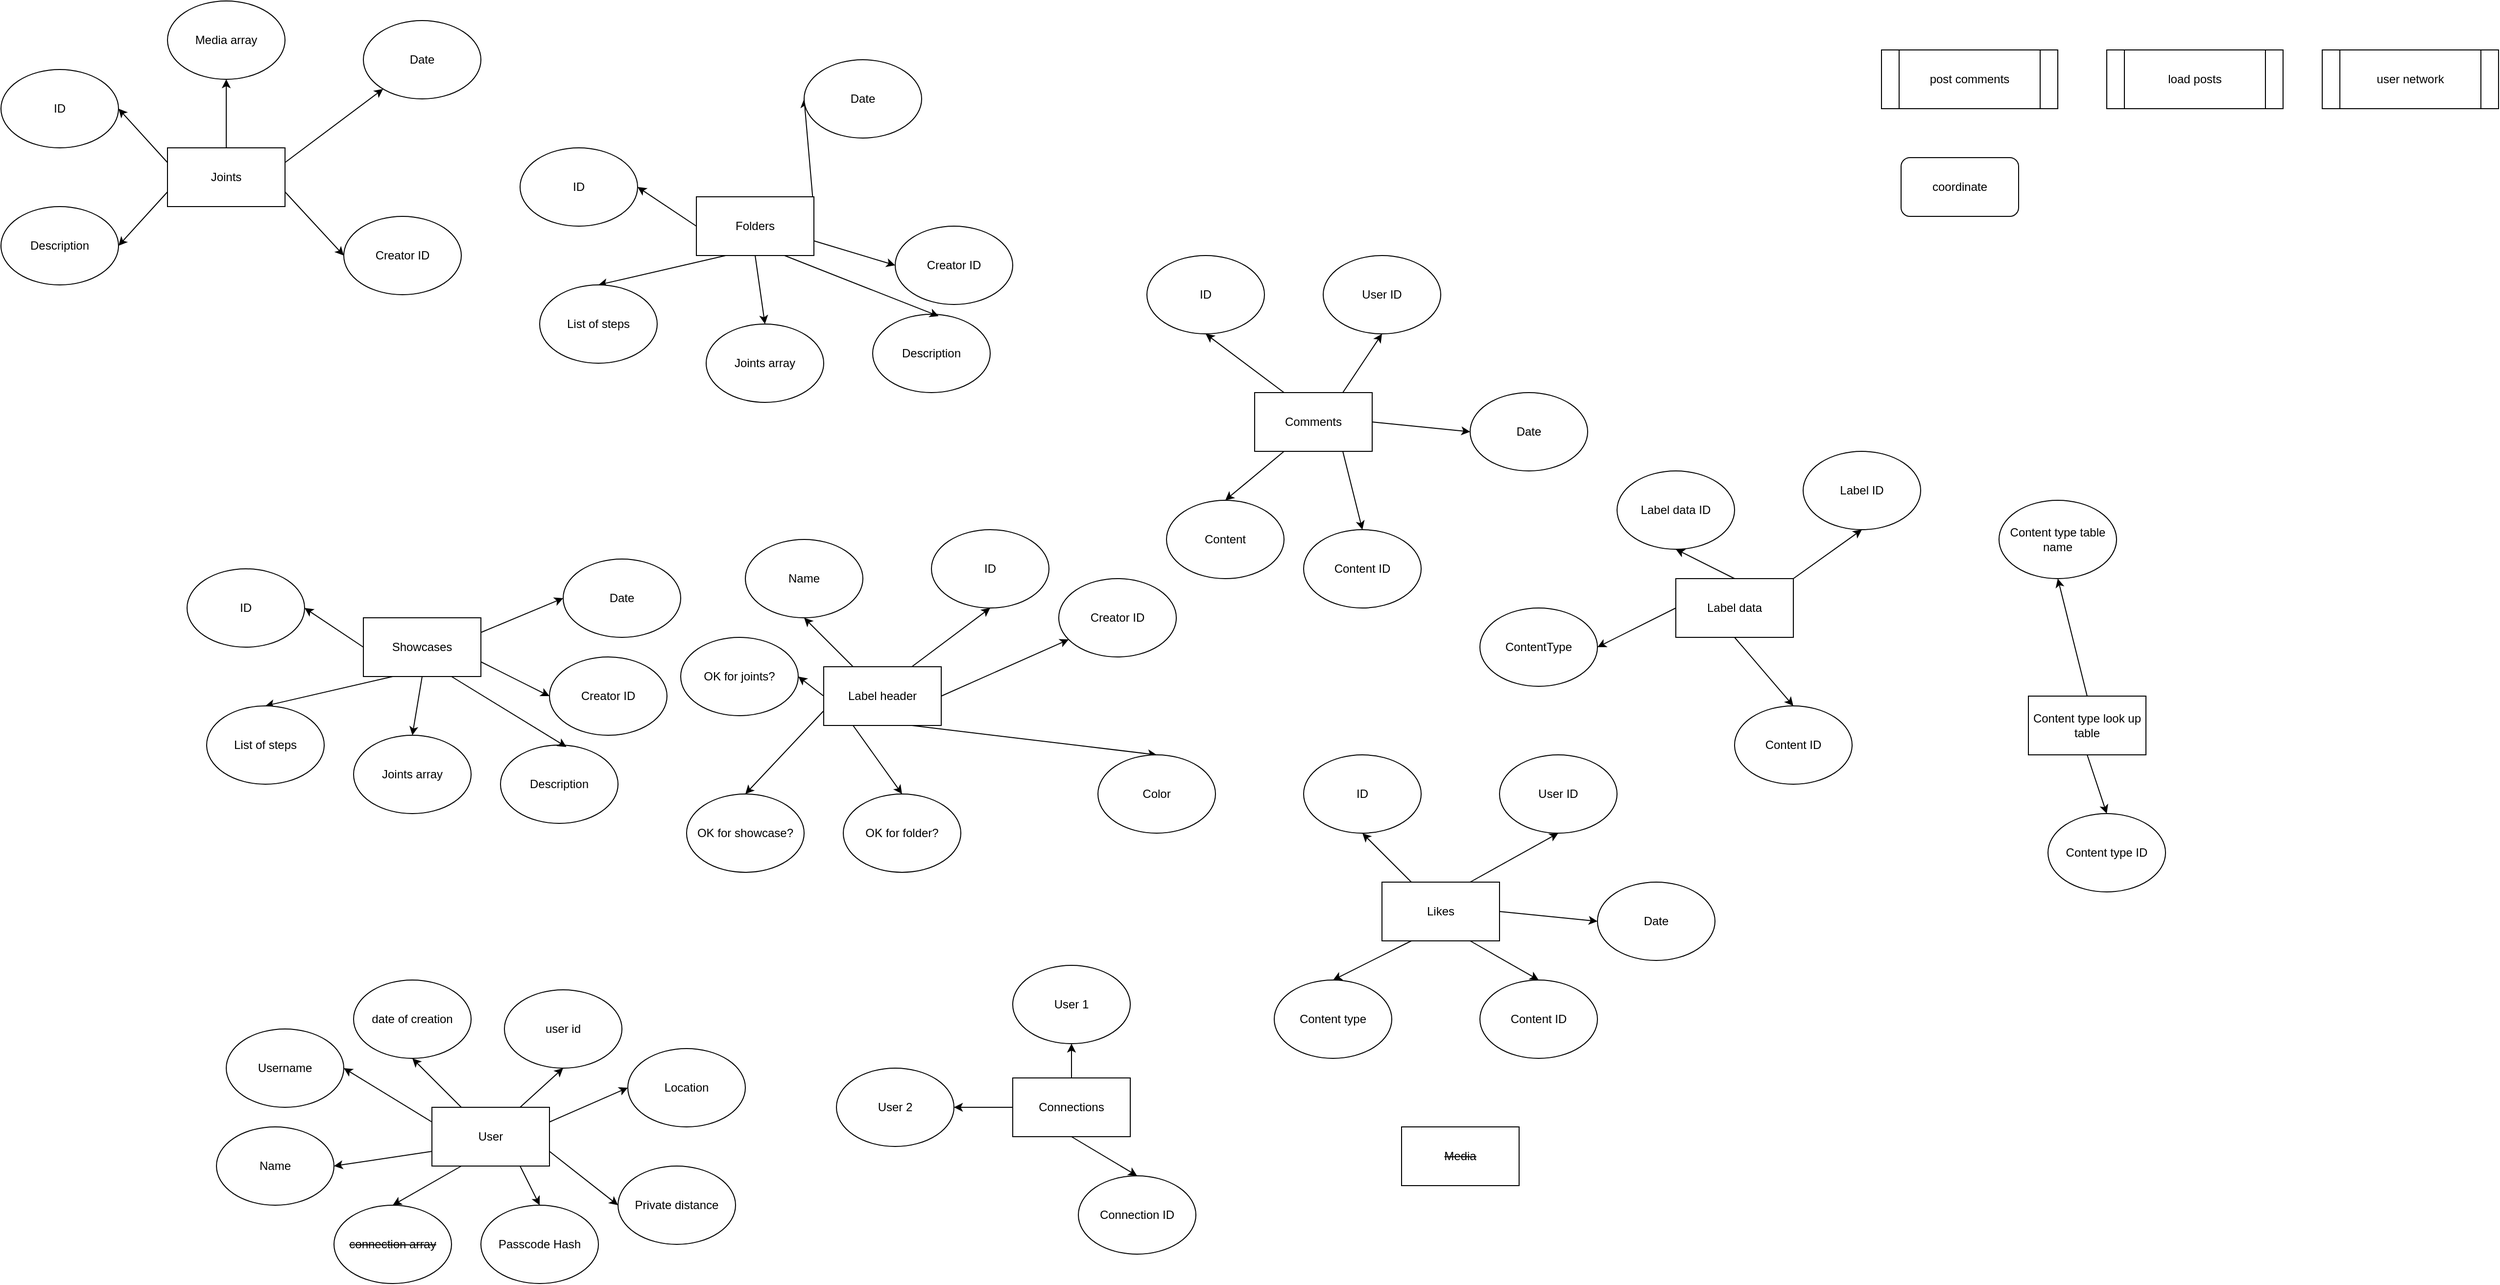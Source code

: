 <mxfile version="27.0.6">
  <diagram id="C5RBs43oDa-KdzZeNtuy" name="Page-1">
    <mxGraphModel dx="1975" dy="1920" grid="1" gridSize="10" guides="1" tooltips="1" connect="1" arrows="1" fold="1" page="1" pageScale="1" pageWidth="827" pageHeight="1169" math="0" shadow="0">
      <root>
        <mxCell id="WIyWlLk6GJQsqaUBKTNV-0" />
        <mxCell id="WIyWlLk6GJQsqaUBKTNV-1" parent="WIyWlLk6GJQsqaUBKTNV-0" />
        <mxCell id="KM4ZaIcSySpSmgN7gL_V-81" style="edgeStyle=none;shape=connector;rounded=0;orthogonalLoop=1;jettySize=auto;html=1;exitX=1;exitY=0.75;exitDx=0;exitDy=0;entryX=0;entryY=0.5;entryDx=0;entryDy=0;strokeColor=default;align=center;verticalAlign=middle;fontFamily=Helvetica;fontSize=11;fontColor=default;labelBackgroundColor=default;endArrow=classic;" parent="WIyWlLk6GJQsqaUBKTNV-1" source="A2ExsAEQFThplT-EuYZs-0" target="KM4ZaIcSySpSmgN7gL_V-61" edge="1">
          <mxGeometry relative="1" as="geometry" />
        </mxCell>
        <mxCell id="KM4ZaIcSySpSmgN7gL_V-83" style="edgeStyle=none;shape=connector;rounded=0;orthogonalLoop=1;jettySize=auto;html=1;exitX=0;exitY=0.25;exitDx=0;exitDy=0;entryX=1;entryY=0.5;entryDx=0;entryDy=0;strokeColor=default;align=center;verticalAlign=middle;fontFamily=Helvetica;fontSize=11;fontColor=default;labelBackgroundColor=default;endArrow=classic;" parent="WIyWlLk6GJQsqaUBKTNV-1" source="A2ExsAEQFThplT-EuYZs-0" target="KM4ZaIcSySpSmgN7gL_V-79" edge="1">
          <mxGeometry relative="1" as="geometry" />
        </mxCell>
        <mxCell id="KM4ZaIcSySpSmgN7gL_V-84" style="edgeStyle=none;shape=connector;rounded=0;orthogonalLoop=1;jettySize=auto;html=1;exitX=0;exitY=0.75;exitDx=0;exitDy=0;entryX=1;entryY=0.5;entryDx=0;entryDy=0;strokeColor=default;align=center;verticalAlign=middle;fontFamily=Helvetica;fontSize=11;fontColor=default;labelBackgroundColor=default;endArrow=classic;" parent="WIyWlLk6GJQsqaUBKTNV-1" source="A2ExsAEQFThplT-EuYZs-0" target="KM4ZaIcSySpSmgN7gL_V-64" edge="1">
          <mxGeometry relative="1" as="geometry" />
        </mxCell>
        <mxCell id="KM4ZaIcSySpSmgN7gL_V-85" style="edgeStyle=none;shape=connector;rounded=0;orthogonalLoop=1;jettySize=auto;html=1;exitX=0.5;exitY=0;exitDx=0;exitDy=0;entryX=0.5;entryY=1;entryDx=0;entryDy=0;strokeColor=default;align=center;verticalAlign=middle;fontFamily=Helvetica;fontSize=11;fontColor=default;labelBackgroundColor=default;endArrow=classic;" parent="WIyWlLk6GJQsqaUBKTNV-1" source="A2ExsAEQFThplT-EuYZs-0" target="KM4ZaIcSySpSmgN7gL_V-77" edge="1">
          <mxGeometry relative="1" as="geometry" />
        </mxCell>
        <mxCell id="ByT4oG48vCbOOp5YXLyQ-1" style="rounded=0;orthogonalLoop=1;jettySize=auto;html=1;exitX=1;exitY=0.25;exitDx=0;exitDy=0;" edge="1" parent="WIyWlLk6GJQsqaUBKTNV-1" source="A2ExsAEQFThplT-EuYZs-0" target="ByT4oG48vCbOOp5YXLyQ-0">
          <mxGeometry relative="1" as="geometry" />
        </mxCell>
        <mxCell id="A2ExsAEQFThplT-EuYZs-0" value="&lt;div&gt;Joints&lt;/div&gt;" style="rounded=0;whiteSpace=wrap;html=1;" parent="WIyWlLk6GJQsqaUBKTNV-1" vertex="1">
          <mxGeometry x="-110" y="-290" width="120" height="60" as="geometry" />
        </mxCell>
        <mxCell id="KM4ZaIcSySpSmgN7gL_V-29" style="edgeStyle=none;shape=connector;rounded=0;orthogonalLoop=1;jettySize=auto;html=1;exitX=0.25;exitY=1;exitDx=0;exitDy=0;entryX=0.5;entryY=0;entryDx=0;entryDy=0;strokeColor=default;align=center;verticalAlign=middle;fontFamily=Helvetica;fontSize=11;fontColor=default;labelBackgroundColor=default;endArrow=classic;" parent="WIyWlLk6GJQsqaUBKTNV-1" source="A2ExsAEQFThplT-EuYZs-1" target="KM4ZaIcSySpSmgN7gL_V-24" edge="1">
          <mxGeometry relative="1" as="geometry" />
        </mxCell>
        <mxCell id="KM4ZaIcSySpSmgN7gL_V-33" style="edgeStyle=none;shape=connector;rounded=0;orthogonalLoop=1;jettySize=auto;html=1;exitX=0;exitY=0.5;exitDx=0;exitDy=0;entryX=1;entryY=0.5;entryDx=0;entryDy=0;strokeColor=default;align=center;verticalAlign=middle;fontFamily=Helvetica;fontSize=11;fontColor=default;labelBackgroundColor=default;endArrow=classic;" parent="WIyWlLk6GJQsqaUBKTNV-1" source="A2ExsAEQFThplT-EuYZs-1" target="KM4ZaIcSySpSmgN7gL_V-31" edge="1">
          <mxGeometry relative="1" as="geometry" />
        </mxCell>
        <mxCell id="KM4ZaIcSySpSmgN7gL_V-34" style="edgeStyle=none;shape=connector;rounded=0;orthogonalLoop=1;jettySize=auto;html=1;exitX=1;exitY=0.75;exitDx=0;exitDy=0;entryX=0;entryY=0.5;entryDx=0;entryDy=0;strokeColor=default;align=center;verticalAlign=middle;fontFamily=Helvetica;fontSize=11;fontColor=default;labelBackgroundColor=default;endArrow=classic;" parent="WIyWlLk6GJQsqaUBKTNV-1" source="A2ExsAEQFThplT-EuYZs-1" target="KM4ZaIcSySpSmgN7gL_V-32" edge="1">
          <mxGeometry relative="1" as="geometry" />
        </mxCell>
        <mxCell id="KM4ZaIcSySpSmgN7gL_V-38" style="edgeStyle=none;shape=connector;rounded=0;orthogonalLoop=1;jettySize=auto;html=1;exitX=0.5;exitY=1;exitDx=0;exitDy=0;entryX=0.5;entryY=0;entryDx=0;entryDy=0;strokeColor=default;align=center;verticalAlign=middle;fontFamily=Helvetica;fontSize=11;fontColor=default;labelBackgroundColor=default;endArrow=classic;" parent="WIyWlLk6GJQsqaUBKTNV-1" source="A2ExsAEQFThplT-EuYZs-1" target="KM4ZaIcSySpSmgN7gL_V-35" edge="1">
          <mxGeometry relative="1" as="geometry" />
        </mxCell>
        <mxCell id="KM4ZaIcSySpSmgN7gL_V-59" style="edgeStyle=none;shape=connector;rounded=0;orthogonalLoop=1;jettySize=auto;html=1;exitX=1;exitY=0.25;exitDx=0;exitDy=0;entryX=0;entryY=0.5;entryDx=0;entryDy=0;strokeColor=default;align=center;verticalAlign=middle;fontFamily=Helvetica;fontSize=11;fontColor=default;labelBackgroundColor=default;endArrow=classic;" parent="WIyWlLk6GJQsqaUBKTNV-1" source="A2ExsAEQFThplT-EuYZs-1" target="KM4ZaIcSySpSmgN7gL_V-58" edge="1">
          <mxGeometry relative="1" as="geometry" />
        </mxCell>
        <mxCell id="A2ExsAEQFThplT-EuYZs-1" value="Folders" style="rounded=0;whiteSpace=wrap;html=1;" parent="WIyWlLk6GJQsqaUBKTNV-1" vertex="1">
          <mxGeometry x="430" y="-240" width="120" height="60" as="geometry" />
        </mxCell>
        <mxCell id="A2ExsAEQFThplT-EuYZs-40" style="edgeStyle=none;shape=connector;rounded=0;orthogonalLoop=1;jettySize=auto;html=1;exitX=0.25;exitY=0;exitDx=0;exitDy=0;entryX=0.5;entryY=1;entryDx=0;entryDy=0;strokeColor=default;align=center;verticalAlign=middle;fontFamily=Helvetica;fontSize=11;fontColor=default;labelBackgroundColor=default;endArrow=classic;" parent="WIyWlLk6GJQsqaUBKTNV-1" source="A2ExsAEQFThplT-EuYZs-2" target="A2ExsAEQFThplT-EuYZs-39" edge="1">
          <mxGeometry relative="1" as="geometry" />
        </mxCell>
        <mxCell id="A2ExsAEQFThplT-EuYZs-41" style="edgeStyle=none;shape=connector;rounded=0;orthogonalLoop=1;jettySize=auto;html=1;exitX=0.75;exitY=0;exitDx=0;exitDy=0;entryX=0.5;entryY=1;entryDx=0;entryDy=0;strokeColor=default;align=center;verticalAlign=middle;fontFamily=Helvetica;fontSize=11;fontColor=default;labelBackgroundColor=default;endArrow=classic;" parent="WIyWlLk6GJQsqaUBKTNV-1" source="A2ExsAEQFThplT-EuYZs-2" target="A2ExsAEQFThplT-EuYZs-34" edge="1">
          <mxGeometry relative="1" as="geometry" />
        </mxCell>
        <mxCell id="A2ExsAEQFThplT-EuYZs-46" style="edgeStyle=none;shape=connector;rounded=0;orthogonalLoop=1;jettySize=auto;html=1;exitX=1;exitY=0.5;exitDx=0;exitDy=0;strokeColor=default;align=center;verticalAlign=middle;fontFamily=Helvetica;fontSize=11;fontColor=default;labelBackgroundColor=default;endArrow=classic;" parent="WIyWlLk6GJQsqaUBKTNV-1" source="A2ExsAEQFThplT-EuYZs-2" target="A2ExsAEQFThplT-EuYZs-45" edge="1">
          <mxGeometry relative="1" as="geometry" />
        </mxCell>
        <mxCell id="wME0v2uTDR8dfPxfCVtw-1" style="rounded=0;orthogonalLoop=1;jettySize=auto;html=1;exitX=0.25;exitY=1;exitDx=0;exitDy=0;entryX=0.5;entryY=0;entryDx=0;entryDy=0;" parent="WIyWlLk6GJQsqaUBKTNV-1" source="A2ExsAEQFThplT-EuYZs-2" target="wME0v2uTDR8dfPxfCVtw-0" edge="1">
          <mxGeometry relative="1" as="geometry" />
        </mxCell>
        <mxCell id="ByT4oG48vCbOOp5YXLyQ-15" style="edgeStyle=none;shape=connector;rounded=0;orthogonalLoop=1;jettySize=auto;html=1;exitX=0.75;exitY=1;exitDx=0;exitDy=0;entryX=0.5;entryY=0;entryDx=0;entryDy=0;strokeColor=default;align=center;verticalAlign=middle;fontFamily=Helvetica;fontSize=11;fontColor=default;labelBackgroundColor=default;endArrow=classic;" edge="1" parent="WIyWlLk6GJQsqaUBKTNV-1" source="A2ExsAEQFThplT-EuYZs-2" target="ByT4oG48vCbOOp5YXLyQ-14">
          <mxGeometry relative="1" as="geometry" />
        </mxCell>
        <mxCell id="ByT4oG48vCbOOp5YXLyQ-17" style="edgeStyle=none;shape=connector;rounded=0;orthogonalLoop=1;jettySize=auto;html=1;exitX=0;exitY=0.75;exitDx=0;exitDy=0;entryX=0.5;entryY=0;entryDx=0;entryDy=0;strokeColor=default;align=center;verticalAlign=middle;fontFamily=Helvetica;fontSize=11;fontColor=default;labelBackgroundColor=default;endArrow=classic;" edge="1" parent="WIyWlLk6GJQsqaUBKTNV-1" source="A2ExsAEQFThplT-EuYZs-2" target="ByT4oG48vCbOOp5YXLyQ-16">
          <mxGeometry relative="1" as="geometry" />
        </mxCell>
        <mxCell id="ByT4oG48vCbOOp5YXLyQ-19" style="edgeStyle=none;shape=connector;rounded=0;orthogonalLoop=1;jettySize=auto;html=1;exitX=0;exitY=0.5;exitDx=0;exitDy=0;entryX=1;entryY=0.5;entryDx=0;entryDy=0;strokeColor=default;align=center;verticalAlign=middle;fontFamily=Helvetica;fontSize=11;fontColor=default;labelBackgroundColor=default;endArrow=classic;" edge="1" parent="WIyWlLk6GJQsqaUBKTNV-1" source="A2ExsAEQFThplT-EuYZs-2" target="ByT4oG48vCbOOp5YXLyQ-18">
          <mxGeometry relative="1" as="geometry" />
        </mxCell>
        <mxCell id="A2ExsAEQFThplT-EuYZs-2" value="Label header" style="rounded=0;whiteSpace=wrap;html=1;" parent="WIyWlLk6GJQsqaUBKTNV-1" vertex="1">
          <mxGeometry x="560" y="240" width="120" height="60" as="geometry" />
        </mxCell>
        <mxCell id="A2ExsAEQFThplT-EuYZs-11" style="rounded=0;orthogonalLoop=1;jettySize=auto;html=1;exitX=0.75;exitY=1;exitDx=0;exitDy=0;entryX=0.5;entryY=0;entryDx=0;entryDy=0;" parent="WIyWlLk6GJQsqaUBKTNV-1" source="A2ExsAEQFThplT-EuYZs-3" target="A2ExsAEQFThplT-EuYZs-10" edge="1">
          <mxGeometry relative="1" as="geometry" />
        </mxCell>
        <mxCell id="A2ExsAEQFThplT-EuYZs-13" style="edgeStyle=none;shape=connector;rounded=0;orthogonalLoop=1;jettySize=auto;html=1;exitX=1;exitY=0.75;exitDx=0;exitDy=0;entryX=0;entryY=0.5;entryDx=0;entryDy=0;strokeColor=default;align=center;verticalAlign=middle;fontFamily=Helvetica;fontSize=11;fontColor=default;labelBackgroundColor=default;endArrow=classic;" parent="WIyWlLk6GJQsqaUBKTNV-1" source="A2ExsAEQFThplT-EuYZs-3" target="A2ExsAEQFThplT-EuYZs-12" edge="1">
          <mxGeometry relative="1" as="geometry" />
        </mxCell>
        <mxCell id="A2ExsAEQFThplT-EuYZs-16" style="edgeStyle=none;shape=connector;rounded=0;orthogonalLoop=1;jettySize=auto;html=1;exitX=0.75;exitY=0;exitDx=0;exitDy=0;entryX=0.5;entryY=1;entryDx=0;entryDy=0;strokeColor=default;align=center;verticalAlign=middle;fontFamily=Helvetica;fontSize=11;fontColor=default;labelBackgroundColor=default;endArrow=classic;" parent="WIyWlLk6GJQsqaUBKTNV-1" source="A2ExsAEQFThplT-EuYZs-3" target="A2ExsAEQFThplT-EuYZs-15" edge="1">
          <mxGeometry relative="1" as="geometry" />
        </mxCell>
        <mxCell id="A2ExsAEQFThplT-EuYZs-18" style="edgeStyle=none;shape=connector;rounded=0;orthogonalLoop=1;jettySize=auto;html=1;exitX=0.25;exitY=0;exitDx=0;exitDy=0;entryX=0.5;entryY=1;entryDx=0;entryDy=0;strokeColor=default;align=center;verticalAlign=middle;fontFamily=Helvetica;fontSize=11;fontColor=default;labelBackgroundColor=default;endArrow=classic;" parent="WIyWlLk6GJQsqaUBKTNV-1" source="A2ExsAEQFThplT-EuYZs-3" target="A2ExsAEQFThplT-EuYZs-17" edge="1">
          <mxGeometry relative="1" as="geometry" />
        </mxCell>
        <mxCell id="A2ExsAEQFThplT-EuYZs-20" style="edgeStyle=none;shape=connector;rounded=0;orthogonalLoop=1;jettySize=auto;html=1;exitX=0.25;exitY=1;exitDx=0;exitDy=0;entryX=0.5;entryY=0;entryDx=0;entryDy=0;strokeColor=default;align=center;verticalAlign=middle;fontFamily=Helvetica;fontSize=11;fontColor=default;labelBackgroundColor=default;endArrow=classic;" parent="WIyWlLk6GJQsqaUBKTNV-1" source="A2ExsAEQFThplT-EuYZs-3" target="A2ExsAEQFThplT-EuYZs-19" edge="1">
          <mxGeometry relative="1" as="geometry" />
        </mxCell>
        <mxCell id="A2ExsAEQFThplT-EuYZs-22" style="edgeStyle=none;shape=connector;rounded=0;orthogonalLoop=1;jettySize=auto;html=1;exitX=1;exitY=0.25;exitDx=0;exitDy=0;entryX=0;entryY=0.5;entryDx=0;entryDy=0;strokeColor=default;align=center;verticalAlign=middle;fontFamily=Helvetica;fontSize=11;fontColor=default;labelBackgroundColor=default;endArrow=classic;" parent="WIyWlLk6GJQsqaUBKTNV-1" source="A2ExsAEQFThplT-EuYZs-3" target="A2ExsAEQFThplT-EuYZs-21" edge="1">
          <mxGeometry relative="1" as="geometry" />
        </mxCell>
        <mxCell id="A2ExsAEQFThplT-EuYZs-24" style="edgeStyle=none;shape=connector;rounded=0;orthogonalLoop=1;jettySize=auto;html=1;exitX=0;exitY=0.25;exitDx=0;exitDy=0;entryX=1;entryY=0.5;entryDx=0;entryDy=0;strokeColor=default;align=center;verticalAlign=middle;fontFamily=Helvetica;fontSize=11;fontColor=default;labelBackgroundColor=default;endArrow=classic;" parent="WIyWlLk6GJQsqaUBKTNV-1" source="A2ExsAEQFThplT-EuYZs-3" target="A2ExsAEQFThplT-EuYZs-23" edge="1">
          <mxGeometry relative="1" as="geometry" />
        </mxCell>
        <mxCell id="A2ExsAEQFThplT-EuYZs-26" style="edgeStyle=none;shape=connector;rounded=0;orthogonalLoop=1;jettySize=auto;html=1;exitX=0;exitY=0.75;exitDx=0;exitDy=0;entryX=1;entryY=0.5;entryDx=0;entryDy=0;strokeColor=default;align=center;verticalAlign=middle;fontFamily=Helvetica;fontSize=11;fontColor=default;labelBackgroundColor=default;endArrow=classic;" parent="WIyWlLk6GJQsqaUBKTNV-1" source="A2ExsAEQFThplT-EuYZs-3" target="A2ExsAEQFThplT-EuYZs-25" edge="1">
          <mxGeometry relative="1" as="geometry" />
        </mxCell>
        <mxCell id="A2ExsAEQFThplT-EuYZs-3" value="User" style="rounded=0;whiteSpace=wrap;html=1;" parent="WIyWlLk6GJQsqaUBKTNV-1" vertex="1">
          <mxGeometry x="160" y="690" width="120" height="60" as="geometry" />
        </mxCell>
        <mxCell id="A2ExsAEQFThplT-EuYZs-31" style="edgeStyle=none;shape=connector;rounded=0;orthogonalLoop=1;jettySize=auto;html=1;exitX=0;exitY=0.5;exitDx=0;exitDy=0;entryX=1;entryY=0.5;entryDx=0;entryDy=0;strokeColor=default;align=center;verticalAlign=middle;fontFamily=Helvetica;fontSize=11;fontColor=default;labelBackgroundColor=default;endArrow=classic;" parent="WIyWlLk6GJQsqaUBKTNV-1" source="A2ExsAEQFThplT-EuYZs-4" target="A2ExsAEQFThplT-EuYZs-28" edge="1">
          <mxGeometry relative="1" as="geometry" />
        </mxCell>
        <mxCell id="A2ExsAEQFThplT-EuYZs-33" style="edgeStyle=none;shape=connector;rounded=0;orthogonalLoop=1;jettySize=auto;html=1;exitX=0.5;exitY=0;exitDx=0;exitDy=0;entryX=0.5;entryY=1;entryDx=0;entryDy=0;strokeColor=default;align=center;verticalAlign=middle;fontFamily=Helvetica;fontSize=11;fontColor=default;labelBackgroundColor=default;endArrow=classic;" parent="WIyWlLk6GJQsqaUBKTNV-1" source="A2ExsAEQFThplT-EuYZs-4" target="A2ExsAEQFThplT-EuYZs-27" edge="1">
          <mxGeometry relative="1" as="geometry" />
        </mxCell>
        <mxCell id="ByT4oG48vCbOOp5YXLyQ-26" style="edgeStyle=none;shape=connector;rounded=0;orthogonalLoop=1;jettySize=auto;html=1;exitX=0.5;exitY=1;exitDx=0;exitDy=0;entryX=0.5;entryY=0;entryDx=0;entryDy=0;strokeColor=default;align=center;verticalAlign=middle;fontFamily=Helvetica;fontSize=11;fontColor=default;labelBackgroundColor=default;endArrow=classic;" edge="1" parent="WIyWlLk6GJQsqaUBKTNV-1" source="A2ExsAEQFThplT-EuYZs-4" target="ByT4oG48vCbOOp5YXLyQ-25">
          <mxGeometry relative="1" as="geometry" />
        </mxCell>
        <mxCell id="A2ExsAEQFThplT-EuYZs-4" value="Connections" style="rounded=0;whiteSpace=wrap;html=1;" parent="WIyWlLk6GJQsqaUBKTNV-1" vertex="1">
          <mxGeometry x="753" y="660" width="120" height="60" as="geometry" />
        </mxCell>
        <mxCell id="A2ExsAEQFThplT-EuYZs-5" value="&lt;strike&gt;Media&lt;/strike&gt;" style="rounded=0;whiteSpace=wrap;html=1;" parent="WIyWlLk6GJQsqaUBKTNV-1" vertex="1">
          <mxGeometry x="1150" y="710" width="120" height="60" as="geometry" />
        </mxCell>
        <mxCell id="KM4ZaIcSySpSmgN7gL_V-14" style="edgeStyle=none;shape=connector;rounded=0;orthogonalLoop=1;jettySize=auto;html=1;exitX=0.75;exitY=0;exitDx=0;exitDy=0;entryX=0.5;entryY=1;entryDx=0;entryDy=0;strokeColor=default;align=center;verticalAlign=middle;fontFamily=Helvetica;fontSize=11;fontColor=default;labelBackgroundColor=default;endArrow=classic;" parent="WIyWlLk6GJQsqaUBKTNV-1" source="A2ExsAEQFThplT-EuYZs-7" target="KM4ZaIcSySpSmgN7gL_V-10" edge="1">
          <mxGeometry relative="1" as="geometry" />
        </mxCell>
        <mxCell id="KM4ZaIcSySpSmgN7gL_V-15" style="edgeStyle=none;shape=connector;rounded=0;orthogonalLoop=1;jettySize=auto;html=1;exitX=0.25;exitY=0;exitDx=0;exitDy=0;entryX=0.5;entryY=1;entryDx=0;entryDy=0;strokeColor=default;align=center;verticalAlign=middle;fontFamily=Helvetica;fontSize=11;fontColor=default;labelBackgroundColor=default;endArrow=classic;" parent="WIyWlLk6GJQsqaUBKTNV-1" source="A2ExsAEQFThplT-EuYZs-7" target="KM4ZaIcSySpSmgN7gL_V-9" edge="1">
          <mxGeometry relative="1" as="geometry" />
        </mxCell>
        <mxCell id="KM4ZaIcSySpSmgN7gL_V-16" style="edgeStyle=none;shape=connector;rounded=0;orthogonalLoop=1;jettySize=auto;html=1;exitX=0.25;exitY=1;exitDx=0;exitDy=0;entryX=0.5;entryY=0;entryDx=0;entryDy=0;strokeColor=default;align=center;verticalAlign=middle;fontFamily=Helvetica;fontSize=11;fontColor=default;labelBackgroundColor=default;endArrow=classic;" parent="WIyWlLk6GJQsqaUBKTNV-1" source="A2ExsAEQFThplT-EuYZs-7" target="KM4ZaIcSySpSmgN7gL_V-11" edge="1">
          <mxGeometry relative="1" as="geometry" />
        </mxCell>
        <mxCell id="KM4ZaIcSySpSmgN7gL_V-17" style="edgeStyle=none;shape=connector;rounded=0;orthogonalLoop=1;jettySize=auto;html=1;exitX=0.75;exitY=1;exitDx=0;exitDy=0;entryX=0.5;entryY=0;entryDx=0;entryDy=0;strokeColor=default;align=center;verticalAlign=middle;fontFamily=Helvetica;fontSize=11;fontColor=default;labelBackgroundColor=default;endArrow=classic;" parent="WIyWlLk6GJQsqaUBKTNV-1" source="A2ExsAEQFThplT-EuYZs-7" target="KM4ZaIcSySpSmgN7gL_V-12" edge="1">
          <mxGeometry relative="1" as="geometry" />
        </mxCell>
        <mxCell id="KM4ZaIcSySpSmgN7gL_V-18" style="edgeStyle=none;shape=connector;rounded=0;orthogonalLoop=1;jettySize=auto;html=1;exitX=1;exitY=0.5;exitDx=0;exitDy=0;entryX=0;entryY=0.5;entryDx=0;entryDy=0;strokeColor=default;align=center;verticalAlign=middle;fontFamily=Helvetica;fontSize=11;fontColor=default;labelBackgroundColor=default;endArrow=classic;" parent="WIyWlLk6GJQsqaUBKTNV-1" source="A2ExsAEQFThplT-EuYZs-7" target="KM4ZaIcSySpSmgN7gL_V-13" edge="1">
          <mxGeometry relative="1" as="geometry" />
        </mxCell>
        <mxCell id="A2ExsAEQFThplT-EuYZs-7" value="Comments" style="rounded=0;whiteSpace=wrap;html=1;" parent="WIyWlLk6GJQsqaUBKTNV-1" vertex="1">
          <mxGeometry x="1000" y="-40" width="120" height="60" as="geometry" />
        </mxCell>
        <mxCell id="KM4ZaIcSySpSmgN7gL_V-2" style="rounded=0;orthogonalLoop=1;jettySize=auto;html=1;exitX=0.25;exitY=0;exitDx=0;exitDy=0;entryX=0.5;entryY=1;entryDx=0;entryDy=0;" parent="WIyWlLk6GJQsqaUBKTNV-1" source="A2ExsAEQFThplT-EuYZs-8" target="A2ExsAEQFThplT-EuYZs-48" edge="1">
          <mxGeometry relative="1" as="geometry" />
        </mxCell>
        <mxCell id="KM4ZaIcSySpSmgN7gL_V-3" style="edgeStyle=none;shape=connector;rounded=0;orthogonalLoop=1;jettySize=auto;html=1;exitX=0.75;exitY=0;exitDx=0;exitDy=0;entryX=0.5;entryY=1;entryDx=0;entryDy=0;strokeColor=default;align=center;verticalAlign=middle;fontFamily=Helvetica;fontSize=11;fontColor=default;labelBackgroundColor=default;endArrow=classic;" parent="WIyWlLk6GJQsqaUBKTNV-1" source="A2ExsAEQFThplT-EuYZs-8" target="KM4ZaIcSySpSmgN7gL_V-0" edge="1">
          <mxGeometry relative="1" as="geometry" />
        </mxCell>
        <mxCell id="KM4ZaIcSySpSmgN7gL_V-6" style="edgeStyle=none;shape=connector;rounded=0;orthogonalLoop=1;jettySize=auto;html=1;exitX=1;exitY=0.5;exitDx=0;exitDy=0;entryX=0;entryY=0.5;entryDx=0;entryDy=0;strokeColor=default;align=center;verticalAlign=middle;fontFamily=Helvetica;fontSize=11;fontColor=default;labelBackgroundColor=default;endArrow=classic;" parent="WIyWlLk6GJQsqaUBKTNV-1" source="A2ExsAEQFThplT-EuYZs-8" target="KM4ZaIcSySpSmgN7gL_V-5" edge="1">
          <mxGeometry relative="1" as="geometry" />
        </mxCell>
        <mxCell id="KM4ZaIcSySpSmgN7gL_V-7" style="edgeStyle=none;shape=connector;rounded=0;orthogonalLoop=1;jettySize=auto;html=1;exitX=0.25;exitY=1;exitDx=0;exitDy=0;entryX=0.5;entryY=0;entryDx=0;entryDy=0;strokeColor=default;align=center;verticalAlign=middle;fontFamily=Helvetica;fontSize=11;fontColor=default;labelBackgroundColor=default;endArrow=classic;" parent="WIyWlLk6GJQsqaUBKTNV-1" source="A2ExsAEQFThplT-EuYZs-8" target="KM4ZaIcSySpSmgN7gL_V-4" edge="1">
          <mxGeometry relative="1" as="geometry" />
        </mxCell>
        <mxCell id="KM4ZaIcSySpSmgN7gL_V-8" style="edgeStyle=none;shape=connector;rounded=0;orthogonalLoop=1;jettySize=auto;html=1;exitX=0.75;exitY=1;exitDx=0;exitDy=0;entryX=0.5;entryY=0;entryDx=0;entryDy=0;strokeColor=default;align=center;verticalAlign=middle;fontFamily=Helvetica;fontSize=11;fontColor=default;labelBackgroundColor=default;endArrow=classic;" parent="WIyWlLk6GJQsqaUBKTNV-1" source="A2ExsAEQFThplT-EuYZs-8" target="KM4ZaIcSySpSmgN7gL_V-1" edge="1">
          <mxGeometry relative="1" as="geometry" />
        </mxCell>
        <mxCell id="A2ExsAEQFThplT-EuYZs-8" value="Likes" style="rounded=0;whiteSpace=wrap;html=1;" parent="WIyWlLk6GJQsqaUBKTNV-1" vertex="1">
          <mxGeometry x="1130" y="460" width="120" height="60" as="geometry" />
        </mxCell>
        <mxCell id="A2ExsAEQFThplT-EuYZs-10" value="Passcode Hash" style="ellipse;whiteSpace=wrap;html=1;" parent="WIyWlLk6GJQsqaUBKTNV-1" vertex="1">
          <mxGeometry x="210" y="790" width="120" height="80" as="geometry" />
        </mxCell>
        <mxCell id="A2ExsAEQFThplT-EuYZs-12" value="Private distance" style="ellipse;whiteSpace=wrap;html=1;" parent="WIyWlLk6GJQsqaUBKTNV-1" vertex="1">
          <mxGeometry x="350" y="750" width="120" height="80" as="geometry" />
        </mxCell>
        <mxCell id="A2ExsAEQFThplT-EuYZs-15" value="user id" style="ellipse;whiteSpace=wrap;html=1;" parent="WIyWlLk6GJQsqaUBKTNV-1" vertex="1">
          <mxGeometry x="234" y="570" width="120" height="80" as="geometry" />
        </mxCell>
        <mxCell id="A2ExsAEQFThplT-EuYZs-17" value="date of creation" style="ellipse;whiteSpace=wrap;html=1;" parent="WIyWlLk6GJQsqaUBKTNV-1" vertex="1">
          <mxGeometry x="80" y="560" width="120" height="80" as="geometry" />
        </mxCell>
        <mxCell id="A2ExsAEQFThplT-EuYZs-19" value="&lt;strike&gt;connection array &lt;br&gt;&lt;/strike&gt;" style="ellipse;whiteSpace=wrap;html=1;" parent="WIyWlLk6GJQsqaUBKTNV-1" vertex="1">
          <mxGeometry x="60" y="790" width="120" height="80" as="geometry" />
        </mxCell>
        <mxCell id="A2ExsAEQFThplT-EuYZs-21" value="Location" style="ellipse;whiteSpace=wrap;html=1;" parent="WIyWlLk6GJQsqaUBKTNV-1" vertex="1">
          <mxGeometry x="360" y="630" width="120" height="80" as="geometry" />
        </mxCell>
        <mxCell id="A2ExsAEQFThplT-EuYZs-23" value="Username" style="ellipse;whiteSpace=wrap;html=1;" parent="WIyWlLk6GJQsqaUBKTNV-1" vertex="1">
          <mxGeometry x="-50" y="610" width="120" height="80" as="geometry" />
        </mxCell>
        <mxCell id="A2ExsAEQFThplT-EuYZs-25" value="Name" style="ellipse;whiteSpace=wrap;html=1;" parent="WIyWlLk6GJQsqaUBKTNV-1" vertex="1">
          <mxGeometry x="-60" y="710" width="120" height="80" as="geometry" />
        </mxCell>
        <mxCell id="A2ExsAEQFThplT-EuYZs-27" value="User 1" style="ellipse;whiteSpace=wrap;html=1;" parent="WIyWlLk6GJQsqaUBKTNV-1" vertex="1">
          <mxGeometry x="753" y="545" width="120" height="80" as="geometry" />
        </mxCell>
        <mxCell id="A2ExsAEQFThplT-EuYZs-28" value="User 2" style="ellipse;whiteSpace=wrap;html=1;" parent="WIyWlLk6GJQsqaUBKTNV-1" vertex="1">
          <mxGeometry x="573" y="650" width="120" height="80" as="geometry" />
        </mxCell>
        <mxCell id="A2ExsAEQFThplT-EuYZs-34" value="ID" style="ellipse;whiteSpace=wrap;html=1;" parent="WIyWlLk6GJQsqaUBKTNV-1" vertex="1">
          <mxGeometry x="670" y="100" width="120" height="80" as="geometry" />
        </mxCell>
        <mxCell id="A2ExsAEQFThplT-EuYZs-39" value="Name" style="ellipse;whiteSpace=wrap;html=1;" parent="WIyWlLk6GJQsqaUBKTNV-1" vertex="1">
          <mxGeometry x="480" y="110" width="120" height="80" as="geometry" />
        </mxCell>
        <mxCell id="A2ExsAEQFThplT-EuYZs-45" value="Creator ID" style="ellipse;whiteSpace=wrap;html=1;" parent="WIyWlLk6GJQsqaUBKTNV-1" vertex="1">
          <mxGeometry x="800" y="150" width="120" height="80" as="geometry" />
        </mxCell>
        <mxCell id="A2ExsAEQFThplT-EuYZs-48" value="ID" style="ellipse;whiteSpace=wrap;html=1;" parent="WIyWlLk6GJQsqaUBKTNV-1" vertex="1">
          <mxGeometry x="1050" y="330" width="120" height="80" as="geometry" />
        </mxCell>
        <mxCell id="KM4ZaIcSySpSmgN7gL_V-0" value="User ID" style="ellipse;whiteSpace=wrap;html=1;" parent="WIyWlLk6GJQsqaUBKTNV-1" vertex="1">
          <mxGeometry x="1250" y="330" width="120" height="80" as="geometry" />
        </mxCell>
        <mxCell id="KM4ZaIcSySpSmgN7gL_V-1" value="Content ID" style="ellipse;whiteSpace=wrap;html=1;" parent="WIyWlLk6GJQsqaUBKTNV-1" vertex="1">
          <mxGeometry x="1230" y="560" width="120" height="80" as="geometry" />
        </mxCell>
        <mxCell id="KM4ZaIcSySpSmgN7gL_V-4" value="Content type" style="ellipse;whiteSpace=wrap;html=1;" parent="WIyWlLk6GJQsqaUBKTNV-1" vertex="1">
          <mxGeometry x="1020" y="560" width="120" height="80" as="geometry" />
        </mxCell>
        <mxCell id="KM4ZaIcSySpSmgN7gL_V-5" value="Date" style="ellipse;whiteSpace=wrap;html=1;" parent="WIyWlLk6GJQsqaUBKTNV-1" vertex="1">
          <mxGeometry x="1350" y="460" width="120" height="80" as="geometry" />
        </mxCell>
        <mxCell id="KM4ZaIcSySpSmgN7gL_V-9" value="ID" style="ellipse;whiteSpace=wrap;html=1;" parent="WIyWlLk6GJQsqaUBKTNV-1" vertex="1">
          <mxGeometry x="890" y="-180" width="120" height="80" as="geometry" />
        </mxCell>
        <mxCell id="KM4ZaIcSySpSmgN7gL_V-10" value="User ID" style="ellipse;whiteSpace=wrap;html=1;" parent="WIyWlLk6GJQsqaUBKTNV-1" vertex="1">
          <mxGeometry x="1070" y="-180" width="120" height="80" as="geometry" />
        </mxCell>
        <mxCell id="KM4ZaIcSySpSmgN7gL_V-11" value="Content" style="ellipse;whiteSpace=wrap;html=1;" parent="WIyWlLk6GJQsqaUBKTNV-1" vertex="1">
          <mxGeometry x="910" y="70" width="120" height="80" as="geometry" />
        </mxCell>
        <mxCell id="KM4ZaIcSySpSmgN7gL_V-12" value="Content ID" style="ellipse;whiteSpace=wrap;html=1;" parent="WIyWlLk6GJQsqaUBKTNV-1" vertex="1">
          <mxGeometry x="1050" y="100" width="120" height="80" as="geometry" />
        </mxCell>
        <mxCell id="KM4ZaIcSySpSmgN7gL_V-13" value="Date" style="ellipse;whiteSpace=wrap;html=1;" parent="WIyWlLk6GJQsqaUBKTNV-1" vertex="1">
          <mxGeometry x="1220" y="-40" width="120" height="80" as="geometry" />
        </mxCell>
        <mxCell id="KM4ZaIcSySpSmgN7gL_V-23" value="Description" style="ellipse;whiteSpace=wrap;html=1;" parent="WIyWlLk6GJQsqaUBKTNV-1" vertex="1">
          <mxGeometry x="610" y="-120" width="120" height="80" as="geometry" />
        </mxCell>
        <mxCell id="KM4ZaIcSySpSmgN7gL_V-24" value="List of steps" style="ellipse;whiteSpace=wrap;html=1;" parent="WIyWlLk6GJQsqaUBKTNV-1" vertex="1">
          <mxGeometry x="270" y="-150" width="120" height="80" as="geometry" />
        </mxCell>
        <mxCell id="KM4ZaIcSySpSmgN7gL_V-30" style="edgeStyle=none;shape=connector;rounded=0;orthogonalLoop=1;jettySize=auto;html=1;exitX=0.75;exitY=1;exitDx=0;exitDy=0;entryX=0.561;entryY=0.024;entryDx=0;entryDy=0;entryPerimeter=0;strokeColor=default;align=center;verticalAlign=middle;fontFamily=Helvetica;fontSize=11;fontColor=default;labelBackgroundColor=default;endArrow=classic;" parent="WIyWlLk6GJQsqaUBKTNV-1" source="A2ExsAEQFThplT-EuYZs-1" target="KM4ZaIcSySpSmgN7gL_V-23" edge="1">
          <mxGeometry relative="1" as="geometry" />
        </mxCell>
        <mxCell id="KM4ZaIcSySpSmgN7gL_V-31" value="ID" style="ellipse;whiteSpace=wrap;html=1;" parent="WIyWlLk6GJQsqaUBKTNV-1" vertex="1">
          <mxGeometry x="250" y="-290" width="120" height="80" as="geometry" />
        </mxCell>
        <mxCell id="KM4ZaIcSySpSmgN7gL_V-32" value="Creator ID" style="ellipse;whiteSpace=wrap;html=1;" parent="WIyWlLk6GJQsqaUBKTNV-1" vertex="1">
          <mxGeometry x="633" y="-210" width="120" height="80" as="geometry" />
        </mxCell>
        <mxCell id="KM4ZaIcSySpSmgN7gL_V-35" value="Joints array" style="ellipse;whiteSpace=wrap;html=1;" parent="WIyWlLk6GJQsqaUBKTNV-1" vertex="1">
          <mxGeometry x="440" y="-110" width="120" height="80" as="geometry" />
        </mxCell>
        <mxCell id="KM4ZaIcSySpSmgN7gL_V-37" style="edgeStyle=none;shape=connector;rounded=0;orthogonalLoop=1;jettySize=auto;html=1;exitX=0.5;exitY=1;exitDx=0;exitDy=0;strokeColor=default;align=center;verticalAlign=middle;fontFamily=Helvetica;fontSize=11;fontColor=default;labelBackgroundColor=default;endArrow=classic;" parent="WIyWlLk6GJQsqaUBKTNV-1" source="KM4ZaIcSySpSmgN7gL_V-24" target="KM4ZaIcSySpSmgN7gL_V-24" edge="1">
          <mxGeometry relative="1" as="geometry" />
        </mxCell>
        <mxCell id="KM4ZaIcSySpSmgN7gL_V-42" style="edgeStyle=none;shape=connector;rounded=0;orthogonalLoop=1;jettySize=auto;html=1;exitX=0.25;exitY=1;exitDx=0;exitDy=0;entryX=0.5;entryY=0;entryDx=0;entryDy=0;strokeColor=default;align=center;verticalAlign=middle;fontFamily=Helvetica;fontSize=11;fontColor=default;labelBackgroundColor=default;endArrow=classic;" parent="WIyWlLk6GJQsqaUBKTNV-1" source="KM4ZaIcSySpSmgN7gL_V-46" target="KM4ZaIcSySpSmgN7gL_V-48" edge="1">
          <mxGeometry relative="1" as="geometry" />
        </mxCell>
        <mxCell id="KM4ZaIcSySpSmgN7gL_V-43" style="edgeStyle=none;shape=connector;rounded=0;orthogonalLoop=1;jettySize=auto;html=1;exitX=0;exitY=0.5;exitDx=0;exitDy=0;entryX=1;entryY=0.5;entryDx=0;entryDy=0;strokeColor=default;align=center;verticalAlign=middle;fontFamily=Helvetica;fontSize=11;fontColor=default;labelBackgroundColor=default;endArrow=classic;" parent="WIyWlLk6GJQsqaUBKTNV-1" source="KM4ZaIcSySpSmgN7gL_V-46" target="KM4ZaIcSySpSmgN7gL_V-52" edge="1">
          <mxGeometry relative="1" as="geometry" />
        </mxCell>
        <mxCell id="KM4ZaIcSySpSmgN7gL_V-44" style="edgeStyle=none;shape=connector;rounded=0;orthogonalLoop=1;jettySize=auto;html=1;exitX=1;exitY=0.75;exitDx=0;exitDy=0;entryX=0;entryY=0.5;entryDx=0;entryDy=0;strokeColor=default;align=center;verticalAlign=middle;fontFamily=Helvetica;fontSize=11;fontColor=default;labelBackgroundColor=default;endArrow=classic;" parent="WIyWlLk6GJQsqaUBKTNV-1" source="KM4ZaIcSySpSmgN7gL_V-46" target="KM4ZaIcSySpSmgN7gL_V-53" edge="1">
          <mxGeometry relative="1" as="geometry" />
        </mxCell>
        <mxCell id="KM4ZaIcSySpSmgN7gL_V-45" style="edgeStyle=none;shape=connector;rounded=0;orthogonalLoop=1;jettySize=auto;html=1;exitX=0.5;exitY=1;exitDx=0;exitDy=0;entryX=0.5;entryY=0;entryDx=0;entryDy=0;strokeColor=default;align=center;verticalAlign=middle;fontFamily=Helvetica;fontSize=11;fontColor=default;labelBackgroundColor=default;endArrow=classic;" parent="WIyWlLk6GJQsqaUBKTNV-1" source="KM4ZaIcSySpSmgN7gL_V-46" target="KM4ZaIcSySpSmgN7gL_V-54" edge="1">
          <mxGeometry relative="1" as="geometry" />
        </mxCell>
        <mxCell id="KM4ZaIcSySpSmgN7gL_V-57" style="edgeStyle=none;shape=connector;rounded=0;orthogonalLoop=1;jettySize=auto;html=1;exitX=1;exitY=0.25;exitDx=0;exitDy=0;entryX=0;entryY=0.5;entryDx=0;entryDy=0;strokeColor=default;align=center;verticalAlign=middle;fontFamily=Helvetica;fontSize=11;fontColor=default;labelBackgroundColor=default;endArrow=classic;" parent="WIyWlLk6GJQsqaUBKTNV-1" source="KM4ZaIcSySpSmgN7gL_V-46" target="KM4ZaIcSySpSmgN7gL_V-56" edge="1">
          <mxGeometry relative="1" as="geometry" />
        </mxCell>
        <mxCell id="KM4ZaIcSySpSmgN7gL_V-46" value="Showcases" style="rounded=0;whiteSpace=wrap;html=1;" parent="WIyWlLk6GJQsqaUBKTNV-1" vertex="1">
          <mxGeometry x="90" y="190" width="120" height="60" as="geometry" />
        </mxCell>
        <mxCell id="KM4ZaIcSySpSmgN7gL_V-47" value="Description" style="ellipse;whiteSpace=wrap;html=1;" parent="WIyWlLk6GJQsqaUBKTNV-1" vertex="1">
          <mxGeometry x="230" y="320" width="120" height="80" as="geometry" />
        </mxCell>
        <mxCell id="KM4ZaIcSySpSmgN7gL_V-48" value="List of steps" style="ellipse;whiteSpace=wrap;html=1;" parent="WIyWlLk6GJQsqaUBKTNV-1" vertex="1">
          <mxGeometry x="-70" y="280" width="120" height="80" as="geometry" />
        </mxCell>
        <mxCell id="KM4ZaIcSySpSmgN7gL_V-51" style="edgeStyle=none;shape=connector;rounded=0;orthogonalLoop=1;jettySize=auto;html=1;exitX=0.75;exitY=1;exitDx=0;exitDy=0;entryX=0.561;entryY=0.024;entryDx=0;entryDy=0;entryPerimeter=0;strokeColor=default;align=center;verticalAlign=middle;fontFamily=Helvetica;fontSize=11;fontColor=default;labelBackgroundColor=default;endArrow=classic;" parent="WIyWlLk6GJQsqaUBKTNV-1" source="KM4ZaIcSySpSmgN7gL_V-46" target="KM4ZaIcSySpSmgN7gL_V-47" edge="1">
          <mxGeometry relative="1" as="geometry" />
        </mxCell>
        <mxCell id="KM4ZaIcSySpSmgN7gL_V-52" value="ID" style="ellipse;whiteSpace=wrap;html=1;" parent="WIyWlLk6GJQsqaUBKTNV-1" vertex="1">
          <mxGeometry x="-90" y="140" width="120" height="80" as="geometry" />
        </mxCell>
        <mxCell id="KM4ZaIcSySpSmgN7gL_V-53" value="Creator ID" style="ellipse;whiteSpace=wrap;html=1;" parent="WIyWlLk6GJQsqaUBKTNV-1" vertex="1">
          <mxGeometry x="280" y="230" width="120" height="80" as="geometry" />
        </mxCell>
        <mxCell id="KM4ZaIcSySpSmgN7gL_V-54" value="Joints array" style="ellipse;whiteSpace=wrap;html=1;" parent="WIyWlLk6GJQsqaUBKTNV-1" vertex="1">
          <mxGeometry x="80" y="310" width="120" height="80" as="geometry" />
        </mxCell>
        <mxCell id="KM4ZaIcSySpSmgN7gL_V-55" style="edgeStyle=none;shape=connector;rounded=0;orthogonalLoop=1;jettySize=auto;html=1;exitX=0.5;exitY=1;exitDx=0;exitDy=0;strokeColor=default;align=center;verticalAlign=middle;fontFamily=Helvetica;fontSize=11;fontColor=default;labelBackgroundColor=default;endArrow=classic;" parent="WIyWlLk6GJQsqaUBKTNV-1" source="KM4ZaIcSySpSmgN7gL_V-48" target="KM4ZaIcSySpSmgN7gL_V-48" edge="1">
          <mxGeometry relative="1" as="geometry" />
        </mxCell>
        <mxCell id="KM4ZaIcSySpSmgN7gL_V-56" value="Date" style="ellipse;whiteSpace=wrap;html=1;" parent="WIyWlLk6GJQsqaUBKTNV-1" vertex="1">
          <mxGeometry x="294" y="130" width="120" height="80" as="geometry" />
        </mxCell>
        <mxCell id="KM4ZaIcSySpSmgN7gL_V-58" value="Date" style="ellipse;whiteSpace=wrap;html=1;" parent="WIyWlLk6GJQsqaUBKTNV-1" vertex="1">
          <mxGeometry x="540" y="-380" width="120" height="80" as="geometry" />
        </mxCell>
        <mxCell id="KM4ZaIcSySpSmgN7gL_V-61" value="Creator ID" style="ellipse;whiteSpace=wrap;html=1;" parent="WIyWlLk6GJQsqaUBKTNV-1" vertex="1">
          <mxGeometry x="70" y="-220" width="120" height="80" as="geometry" />
        </mxCell>
        <mxCell id="KM4ZaIcSySpSmgN7gL_V-64" value="Description" style="ellipse;whiteSpace=wrap;html=1;" parent="WIyWlLk6GJQsqaUBKTNV-1" vertex="1">
          <mxGeometry x="-280" y="-230" width="120" height="80" as="geometry" />
        </mxCell>
        <mxCell id="KM4ZaIcSySpSmgN7gL_V-76" style="edgeStyle=none;shape=connector;rounded=0;orthogonalLoop=1;jettySize=auto;html=1;exitX=0.5;exitY=1;exitDx=0;exitDy=0;strokeColor=default;align=center;verticalAlign=middle;fontFamily=Helvetica;fontSize=11;fontColor=default;labelBackgroundColor=default;endArrow=classic;" parent="WIyWlLk6GJQsqaUBKTNV-1" source="A2ExsAEQFThplT-EuYZs-0" target="A2ExsAEQFThplT-EuYZs-0" edge="1">
          <mxGeometry relative="1" as="geometry" />
        </mxCell>
        <mxCell id="KM4ZaIcSySpSmgN7gL_V-77" value="Media array" style="ellipse;whiteSpace=wrap;html=1;" parent="WIyWlLk6GJQsqaUBKTNV-1" vertex="1">
          <mxGeometry x="-110" y="-440" width="120" height="80" as="geometry" />
        </mxCell>
        <mxCell id="KM4ZaIcSySpSmgN7gL_V-79" value="ID" style="ellipse;whiteSpace=wrap;html=1;" parent="WIyWlLk6GJQsqaUBKTNV-1" vertex="1">
          <mxGeometry x="-280" y="-370" width="120" height="80" as="geometry" />
        </mxCell>
        <mxCell id="Nn4i4wsCuOKwYlNPYYpO-1" value="coordinate" style="rounded=1;whiteSpace=wrap;html=1;" parent="WIyWlLk6GJQsqaUBKTNV-1" vertex="1">
          <mxGeometry x="1660" y="-280" width="120" height="60" as="geometry" />
        </mxCell>
        <mxCell id="Nn4i4wsCuOKwYlNPYYpO-2" value="load posts" style="shape=process;whiteSpace=wrap;html=1;backgroundOutline=1;" parent="WIyWlLk6GJQsqaUBKTNV-1" vertex="1">
          <mxGeometry x="1870" y="-390" width="180" height="60" as="geometry" />
        </mxCell>
        <mxCell id="Nn4i4wsCuOKwYlNPYYpO-3" value="user network" style="shape=process;whiteSpace=wrap;html=1;backgroundOutline=1;" parent="WIyWlLk6GJQsqaUBKTNV-1" vertex="1">
          <mxGeometry x="2090" y="-390" width="180" height="60" as="geometry" />
        </mxCell>
        <mxCell id="Nn4i4wsCuOKwYlNPYYpO-4" value="post comments" style="shape=process;whiteSpace=wrap;html=1;backgroundOutline=1;" parent="WIyWlLk6GJQsqaUBKTNV-1" vertex="1">
          <mxGeometry x="1640" y="-390" width="180" height="60" as="geometry" />
        </mxCell>
        <mxCell id="wME0v2uTDR8dfPxfCVtw-0" value="OK for folder?" style="ellipse;whiteSpace=wrap;html=1;" parent="WIyWlLk6GJQsqaUBKTNV-1" vertex="1">
          <mxGeometry x="580" y="370" width="120" height="80" as="geometry" />
        </mxCell>
        <mxCell id="ByT4oG48vCbOOp5YXLyQ-0" value="Date" style="ellipse;whiteSpace=wrap;html=1;" vertex="1" parent="WIyWlLk6GJQsqaUBKTNV-1">
          <mxGeometry x="90" y="-420" width="120" height="80" as="geometry" />
        </mxCell>
        <mxCell id="ByT4oG48vCbOOp5YXLyQ-8" style="edgeStyle=none;shape=connector;rounded=0;orthogonalLoop=1;jettySize=auto;html=1;exitX=0;exitY=0.5;exitDx=0;exitDy=0;entryX=1;entryY=0.5;entryDx=0;entryDy=0;strokeColor=default;align=center;verticalAlign=middle;fontFamily=Helvetica;fontSize=11;fontColor=default;labelBackgroundColor=default;endArrow=classic;" edge="1" parent="WIyWlLk6GJQsqaUBKTNV-1" source="ByT4oG48vCbOOp5YXLyQ-4" target="ByT4oG48vCbOOp5YXLyQ-6">
          <mxGeometry relative="1" as="geometry" />
        </mxCell>
        <mxCell id="ByT4oG48vCbOOp5YXLyQ-9" style="edgeStyle=none;shape=connector;rounded=0;orthogonalLoop=1;jettySize=auto;html=1;exitX=0.5;exitY=1;exitDx=0;exitDy=0;entryX=0.5;entryY=0;entryDx=0;entryDy=0;strokeColor=default;align=center;verticalAlign=middle;fontFamily=Helvetica;fontSize=11;fontColor=default;labelBackgroundColor=default;endArrow=classic;" edge="1" parent="WIyWlLk6GJQsqaUBKTNV-1" source="ByT4oG48vCbOOp5YXLyQ-4" target="ByT4oG48vCbOOp5YXLyQ-7">
          <mxGeometry relative="1" as="geometry" />
        </mxCell>
        <mxCell id="ByT4oG48vCbOOp5YXLyQ-11" style="edgeStyle=none;shape=connector;rounded=0;orthogonalLoop=1;jettySize=auto;html=1;exitX=1;exitY=0;exitDx=0;exitDy=0;entryX=0.5;entryY=1;entryDx=0;entryDy=0;strokeColor=default;align=center;verticalAlign=middle;fontFamily=Helvetica;fontSize=11;fontColor=default;labelBackgroundColor=default;endArrow=classic;" edge="1" parent="WIyWlLk6GJQsqaUBKTNV-1" source="ByT4oG48vCbOOp5YXLyQ-4" target="ByT4oG48vCbOOp5YXLyQ-10">
          <mxGeometry relative="1" as="geometry" />
        </mxCell>
        <mxCell id="ByT4oG48vCbOOp5YXLyQ-13" style="edgeStyle=none;shape=connector;rounded=0;orthogonalLoop=1;jettySize=auto;html=1;exitX=0.5;exitY=0;exitDx=0;exitDy=0;entryX=0.5;entryY=1;entryDx=0;entryDy=0;strokeColor=default;align=center;verticalAlign=middle;fontFamily=Helvetica;fontSize=11;fontColor=default;labelBackgroundColor=default;endArrow=classic;" edge="1" parent="WIyWlLk6GJQsqaUBKTNV-1" source="ByT4oG48vCbOOp5YXLyQ-4" target="ByT4oG48vCbOOp5YXLyQ-12">
          <mxGeometry relative="1" as="geometry" />
        </mxCell>
        <mxCell id="ByT4oG48vCbOOp5YXLyQ-4" value="Label data" style="rounded=0;whiteSpace=wrap;html=1;" vertex="1" parent="WIyWlLk6GJQsqaUBKTNV-1">
          <mxGeometry x="1430" y="150" width="120" height="60" as="geometry" />
        </mxCell>
        <mxCell id="ByT4oG48vCbOOp5YXLyQ-6" value="ContentType" style="ellipse;whiteSpace=wrap;html=1;" vertex="1" parent="WIyWlLk6GJQsqaUBKTNV-1">
          <mxGeometry x="1230" y="180" width="120" height="80" as="geometry" />
        </mxCell>
        <mxCell id="ByT4oG48vCbOOp5YXLyQ-7" value="Content ID" style="ellipse;whiteSpace=wrap;html=1;" vertex="1" parent="WIyWlLk6GJQsqaUBKTNV-1">
          <mxGeometry x="1490" y="280" width="120" height="80" as="geometry" />
        </mxCell>
        <mxCell id="ByT4oG48vCbOOp5YXLyQ-10" value="Label ID" style="ellipse;whiteSpace=wrap;html=1;" vertex="1" parent="WIyWlLk6GJQsqaUBKTNV-1">
          <mxGeometry x="1560" y="20" width="120" height="80" as="geometry" />
        </mxCell>
        <mxCell id="ByT4oG48vCbOOp5YXLyQ-12" value="Label data ID" style="ellipse;whiteSpace=wrap;html=1;" vertex="1" parent="WIyWlLk6GJQsqaUBKTNV-1">
          <mxGeometry x="1370" y="40" width="120" height="80" as="geometry" />
        </mxCell>
        <mxCell id="ByT4oG48vCbOOp5YXLyQ-14" value="Color" style="ellipse;whiteSpace=wrap;html=1;" vertex="1" parent="WIyWlLk6GJQsqaUBKTNV-1">
          <mxGeometry x="840" y="330" width="120" height="80" as="geometry" />
        </mxCell>
        <mxCell id="ByT4oG48vCbOOp5YXLyQ-16" value="OK for showcase?" style="ellipse;whiteSpace=wrap;html=1;" vertex="1" parent="WIyWlLk6GJQsqaUBKTNV-1">
          <mxGeometry x="420" y="370" width="120" height="80" as="geometry" />
        </mxCell>
        <mxCell id="ByT4oG48vCbOOp5YXLyQ-18" value="OK for joints?" style="ellipse;whiteSpace=wrap;html=1;" vertex="1" parent="WIyWlLk6GJQsqaUBKTNV-1">
          <mxGeometry x="414" y="210" width="120" height="80" as="geometry" />
        </mxCell>
        <mxCell id="ByT4oG48vCbOOp5YXLyQ-22" style="edgeStyle=none;shape=connector;rounded=0;orthogonalLoop=1;jettySize=auto;html=1;exitX=0.5;exitY=0;exitDx=0;exitDy=0;entryX=0.5;entryY=1;entryDx=0;entryDy=0;strokeColor=default;align=center;verticalAlign=middle;fontFamily=Helvetica;fontSize=11;fontColor=default;labelBackgroundColor=default;endArrow=classic;" edge="1" parent="WIyWlLk6GJQsqaUBKTNV-1" source="ByT4oG48vCbOOp5YXLyQ-20" target="ByT4oG48vCbOOp5YXLyQ-21">
          <mxGeometry relative="1" as="geometry" />
        </mxCell>
        <mxCell id="ByT4oG48vCbOOp5YXLyQ-24" style="edgeStyle=none;shape=connector;rounded=0;orthogonalLoop=1;jettySize=auto;html=1;exitX=0.5;exitY=1;exitDx=0;exitDy=0;entryX=0.5;entryY=0;entryDx=0;entryDy=0;strokeColor=default;align=center;verticalAlign=middle;fontFamily=Helvetica;fontSize=11;fontColor=default;labelBackgroundColor=default;endArrow=classic;" edge="1" parent="WIyWlLk6GJQsqaUBKTNV-1" source="ByT4oG48vCbOOp5YXLyQ-20" target="ByT4oG48vCbOOp5YXLyQ-23">
          <mxGeometry relative="1" as="geometry" />
        </mxCell>
        <mxCell id="ByT4oG48vCbOOp5YXLyQ-20" value="Content type look up table" style="rounded=0;whiteSpace=wrap;html=1;" vertex="1" parent="WIyWlLk6GJQsqaUBKTNV-1">
          <mxGeometry x="1790" y="270" width="120" height="60" as="geometry" />
        </mxCell>
        <mxCell id="ByT4oG48vCbOOp5YXLyQ-21" value="Content type table name" style="ellipse;whiteSpace=wrap;html=1;" vertex="1" parent="WIyWlLk6GJQsqaUBKTNV-1">
          <mxGeometry x="1760" y="70" width="120" height="80" as="geometry" />
        </mxCell>
        <mxCell id="ByT4oG48vCbOOp5YXLyQ-23" value="Content type ID" style="ellipse;whiteSpace=wrap;html=1;" vertex="1" parent="WIyWlLk6GJQsqaUBKTNV-1">
          <mxGeometry x="1810" y="390" width="120" height="80" as="geometry" />
        </mxCell>
        <mxCell id="ByT4oG48vCbOOp5YXLyQ-25" value="Connection ID" style="ellipse;whiteSpace=wrap;html=1;" vertex="1" parent="WIyWlLk6GJQsqaUBKTNV-1">
          <mxGeometry x="820" y="760" width="120" height="80" as="geometry" />
        </mxCell>
      </root>
    </mxGraphModel>
  </diagram>
</mxfile>
